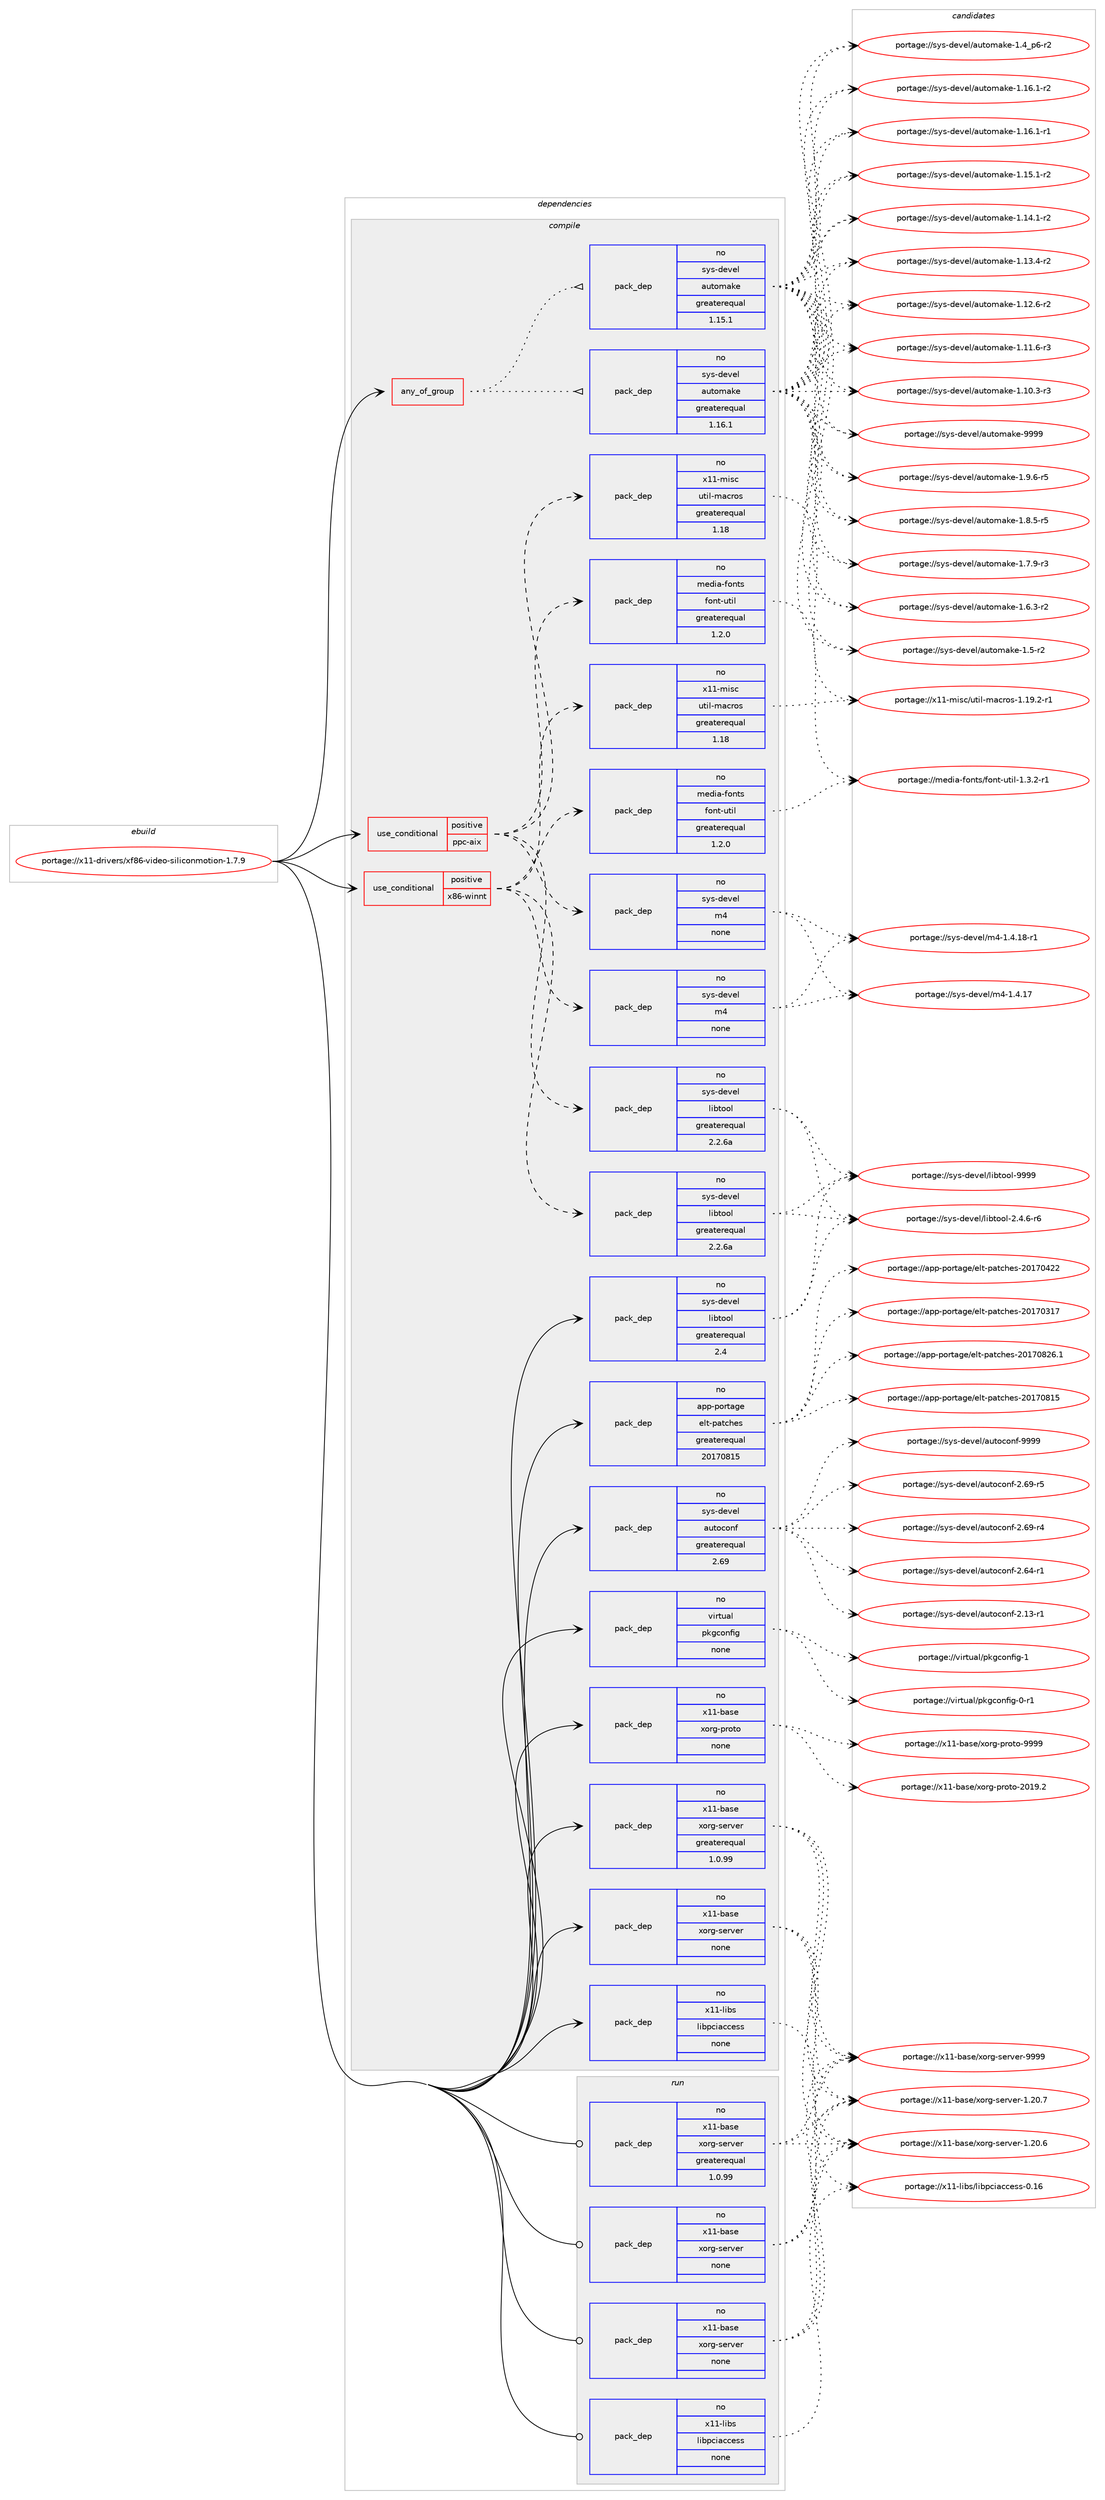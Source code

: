 digraph prolog {

# *************
# Graph options
# *************

newrank=true;
concentrate=true;
compound=true;
graph [rankdir=LR,fontname=Helvetica,fontsize=10,ranksep=1.5];#, ranksep=2.5, nodesep=0.2];
edge  [arrowhead=vee];
node  [fontname=Helvetica,fontsize=10];

# **********
# The ebuild
# **********

subgraph cluster_leftcol {
color=gray;
rank=same;
label=<<i>ebuild</i>>;
id [label="portage://x11-drivers/xf86-video-siliconmotion-1.7.9", color=red, width=4, href="../x11-drivers/xf86-video-siliconmotion-1.7.9.svg"];
}

# ****************
# The dependencies
# ****************

subgraph cluster_midcol {
color=gray;
label=<<i>dependencies</i>>;
subgraph cluster_compile {
fillcolor="#eeeeee";
style=filled;
label=<<i>compile</i>>;
subgraph any347 {
dependency20023 [label=<<TABLE BORDER="0" CELLBORDER="1" CELLSPACING="0" CELLPADDING="4"><TR><TD CELLPADDING="10">any_of_group</TD></TR></TABLE>>, shape=none, color=red];subgraph pack16858 {
dependency20024 [label=<<TABLE BORDER="0" CELLBORDER="1" CELLSPACING="0" CELLPADDING="4" WIDTH="220"><TR><TD ROWSPAN="6" CELLPADDING="30">pack_dep</TD></TR><TR><TD WIDTH="110">no</TD></TR><TR><TD>sys-devel</TD></TR><TR><TD>automake</TD></TR><TR><TD>greaterequal</TD></TR><TR><TD>1.16.1</TD></TR></TABLE>>, shape=none, color=blue];
}
dependency20023:e -> dependency20024:w [weight=20,style="dotted",arrowhead="oinv"];
subgraph pack16859 {
dependency20025 [label=<<TABLE BORDER="0" CELLBORDER="1" CELLSPACING="0" CELLPADDING="4" WIDTH="220"><TR><TD ROWSPAN="6" CELLPADDING="30">pack_dep</TD></TR><TR><TD WIDTH="110">no</TD></TR><TR><TD>sys-devel</TD></TR><TR><TD>automake</TD></TR><TR><TD>greaterequal</TD></TR><TR><TD>1.15.1</TD></TR></TABLE>>, shape=none, color=blue];
}
dependency20023:e -> dependency20025:w [weight=20,style="dotted",arrowhead="oinv"];
}
id:e -> dependency20023:w [weight=20,style="solid",arrowhead="vee"];
subgraph cond2803 {
dependency20026 [label=<<TABLE BORDER="0" CELLBORDER="1" CELLSPACING="0" CELLPADDING="4"><TR><TD ROWSPAN="3" CELLPADDING="10">use_conditional</TD></TR><TR><TD>positive</TD></TR><TR><TD>ppc-aix</TD></TR></TABLE>>, shape=none, color=red];
subgraph pack16860 {
dependency20027 [label=<<TABLE BORDER="0" CELLBORDER="1" CELLSPACING="0" CELLPADDING="4" WIDTH="220"><TR><TD ROWSPAN="6" CELLPADDING="30">pack_dep</TD></TR><TR><TD WIDTH="110">no</TD></TR><TR><TD>sys-devel</TD></TR><TR><TD>libtool</TD></TR><TR><TD>greaterequal</TD></TR><TR><TD>2.2.6a</TD></TR></TABLE>>, shape=none, color=blue];
}
dependency20026:e -> dependency20027:w [weight=20,style="dashed",arrowhead="vee"];
subgraph pack16861 {
dependency20028 [label=<<TABLE BORDER="0" CELLBORDER="1" CELLSPACING="0" CELLPADDING="4" WIDTH="220"><TR><TD ROWSPAN="6" CELLPADDING="30">pack_dep</TD></TR><TR><TD WIDTH="110">no</TD></TR><TR><TD>sys-devel</TD></TR><TR><TD>m4</TD></TR><TR><TD>none</TD></TR><TR><TD></TD></TR></TABLE>>, shape=none, color=blue];
}
dependency20026:e -> dependency20028:w [weight=20,style="dashed",arrowhead="vee"];
subgraph pack16862 {
dependency20029 [label=<<TABLE BORDER="0" CELLBORDER="1" CELLSPACING="0" CELLPADDING="4" WIDTH="220"><TR><TD ROWSPAN="6" CELLPADDING="30">pack_dep</TD></TR><TR><TD WIDTH="110">no</TD></TR><TR><TD>x11-misc</TD></TR><TR><TD>util-macros</TD></TR><TR><TD>greaterequal</TD></TR><TR><TD>1.18</TD></TR></TABLE>>, shape=none, color=blue];
}
dependency20026:e -> dependency20029:w [weight=20,style="dashed",arrowhead="vee"];
subgraph pack16863 {
dependency20030 [label=<<TABLE BORDER="0" CELLBORDER="1" CELLSPACING="0" CELLPADDING="4" WIDTH="220"><TR><TD ROWSPAN="6" CELLPADDING="30">pack_dep</TD></TR><TR><TD WIDTH="110">no</TD></TR><TR><TD>media-fonts</TD></TR><TR><TD>font-util</TD></TR><TR><TD>greaterequal</TD></TR><TR><TD>1.2.0</TD></TR></TABLE>>, shape=none, color=blue];
}
dependency20026:e -> dependency20030:w [weight=20,style="dashed",arrowhead="vee"];
}
id:e -> dependency20026:w [weight=20,style="solid",arrowhead="vee"];
subgraph cond2804 {
dependency20031 [label=<<TABLE BORDER="0" CELLBORDER="1" CELLSPACING="0" CELLPADDING="4"><TR><TD ROWSPAN="3" CELLPADDING="10">use_conditional</TD></TR><TR><TD>positive</TD></TR><TR><TD>x86-winnt</TD></TR></TABLE>>, shape=none, color=red];
subgraph pack16864 {
dependency20032 [label=<<TABLE BORDER="0" CELLBORDER="1" CELLSPACING="0" CELLPADDING="4" WIDTH="220"><TR><TD ROWSPAN="6" CELLPADDING="30">pack_dep</TD></TR><TR><TD WIDTH="110">no</TD></TR><TR><TD>sys-devel</TD></TR><TR><TD>libtool</TD></TR><TR><TD>greaterequal</TD></TR><TR><TD>2.2.6a</TD></TR></TABLE>>, shape=none, color=blue];
}
dependency20031:e -> dependency20032:w [weight=20,style="dashed",arrowhead="vee"];
subgraph pack16865 {
dependency20033 [label=<<TABLE BORDER="0" CELLBORDER="1" CELLSPACING="0" CELLPADDING="4" WIDTH="220"><TR><TD ROWSPAN="6" CELLPADDING="30">pack_dep</TD></TR><TR><TD WIDTH="110">no</TD></TR><TR><TD>sys-devel</TD></TR><TR><TD>m4</TD></TR><TR><TD>none</TD></TR><TR><TD></TD></TR></TABLE>>, shape=none, color=blue];
}
dependency20031:e -> dependency20033:w [weight=20,style="dashed",arrowhead="vee"];
subgraph pack16866 {
dependency20034 [label=<<TABLE BORDER="0" CELLBORDER="1" CELLSPACING="0" CELLPADDING="4" WIDTH="220"><TR><TD ROWSPAN="6" CELLPADDING="30">pack_dep</TD></TR><TR><TD WIDTH="110">no</TD></TR><TR><TD>x11-misc</TD></TR><TR><TD>util-macros</TD></TR><TR><TD>greaterequal</TD></TR><TR><TD>1.18</TD></TR></TABLE>>, shape=none, color=blue];
}
dependency20031:e -> dependency20034:w [weight=20,style="dashed",arrowhead="vee"];
subgraph pack16867 {
dependency20035 [label=<<TABLE BORDER="0" CELLBORDER="1" CELLSPACING="0" CELLPADDING="4" WIDTH="220"><TR><TD ROWSPAN="6" CELLPADDING="30">pack_dep</TD></TR><TR><TD WIDTH="110">no</TD></TR><TR><TD>media-fonts</TD></TR><TR><TD>font-util</TD></TR><TR><TD>greaterequal</TD></TR><TR><TD>1.2.0</TD></TR></TABLE>>, shape=none, color=blue];
}
dependency20031:e -> dependency20035:w [weight=20,style="dashed",arrowhead="vee"];
}
id:e -> dependency20031:w [weight=20,style="solid",arrowhead="vee"];
subgraph pack16868 {
dependency20036 [label=<<TABLE BORDER="0" CELLBORDER="1" CELLSPACING="0" CELLPADDING="4" WIDTH="220"><TR><TD ROWSPAN="6" CELLPADDING="30">pack_dep</TD></TR><TR><TD WIDTH="110">no</TD></TR><TR><TD>app-portage</TD></TR><TR><TD>elt-patches</TD></TR><TR><TD>greaterequal</TD></TR><TR><TD>20170815</TD></TR></TABLE>>, shape=none, color=blue];
}
id:e -> dependency20036:w [weight=20,style="solid",arrowhead="vee"];
subgraph pack16869 {
dependency20037 [label=<<TABLE BORDER="0" CELLBORDER="1" CELLSPACING="0" CELLPADDING="4" WIDTH="220"><TR><TD ROWSPAN="6" CELLPADDING="30">pack_dep</TD></TR><TR><TD WIDTH="110">no</TD></TR><TR><TD>sys-devel</TD></TR><TR><TD>autoconf</TD></TR><TR><TD>greaterequal</TD></TR><TR><TD>2.69</TD></TR></TABLE>>, shape=none, color=blue];
}
id:e -> dependency20037:w [weight=20,style="solid",arrowhead="vee"];
subgraph pack16870 {
dependency20038 [label=<<TABLE BORDER="0" CELLBORDER="1" CELLSPACING="0" CELLPADDING="4" WIDTH="220"><TR><TD ROWSPAN="6" CELLPADDING="30">pack_dep</TD></TR><TR><TD WIDTH="110">no</TD></TR><TR><TD>sys-devel</TD></TR><TR><TD>libtool</TD></TR><TR><TD>greaterequal</TD></TR><TR><TD>2.4</TD></TR></TABLE>>, shape=none, color=blue];
}
id:e -> dependency20038:w [weight=20,style="solid",arrowhead="vee"];
subgraph pack16871 {
dependency20039 [label=<<TABLE BORDER="0" CELLBORDER="1" CELLSPACING="0" CELLPADDING="4" WIDTH="220"><TR><TD ROWSPAN="6" CELLPADDING="30">pack_dep</TD></TR><TR><TD WIDTH="110">no</TD></TR><TR><TD>virtual</TD></TR><TR><TD>pkgconfig</TD></TR><TR><TD>none</TD></TR><TR><TD></TD></TR></TABLE>>, shape=none, color=blue];
}
id:e -> dependency20039:w [weight=20,style="solid",arrowhead="vee"];
subgraph pack16872 {
dependency20040 [label=<<TABLE BORDER="0" CELLBORDER="1" CELLSPACING="0" CELLPADDING="4" WIDTH="220"><TR><TD ROWSPAN="6" CELLPADDING="30">pack_dep</TD></TR><TR><TD WIDTH="110">no</TD></TR><TR><TD>x11-base</TD></TR><TR><TD>xorg-proto</TD></TR><TR><TD>none</TD></TR><TR><TD></TD></TR></TABLE>>, shape=none, color=blue];
}
id:e -> dependency20040:w [weight=20,style="solid",arrowhead="vee"];
subgraph pack16873 {
dependency20041 [label=<<TABLE BORDER="0" CELLBORDER="1" CELLSPACING="0" CELLPADDING="4" WIDTH="220"><TR><TD ROWSPAN="6" CELLPADDING="30">pack_dep</TD></TR><TR><TD WIDTH="110">no</TD></TR><TR><TD>x11-base</TD></TR><TR><TD>xorg-server</TD></TR><TR><TD>greaterequal</TD></TR><TR><TD>1.0.99</TD></TR></TABLE>>, shape=none, color=blue];
}
id:e -> dependency20041:w [weight=20,style="solid",arrowhead="vee"];
subgraph pack16874 {
dependency20042 [label=<<TABLE BORDER="0" CELLBORDER="1" CELLSPACING="0" CELLPADDING="4" WIDTH="220"><TR><TD ROWSPAN="6" CELLPADDING="30">pack_dep</TD></TR><TR><TD WIDTH="110">no</TD></TR><TR><TD>x11-base</TD></TR><TR><TD>xorg-server</TD></TR><TR><TD>none</TD></TR><TR><TD></TD></TR></TABLE>>, shape=none, color=blue];
}
id:e -> dependency20042:w [weight=20,style="solid",arrowhead="vee"];
subgraph pack16875 {
dependency20043 [label=<<TABLE BORDER="0" CELLBORDER="1" CELLSPACING="0" CELLPADDING="4" WIDTH="220"><TR><TD ROWSPAN="6" CELLPADDING="30">pack_dep</TD></TR><TR><TD WIDTH="110">no</TD></TR><TR><TD>x11-libs</TD></TR><TR><TD>libpciaccess</TD></TR><TR><TD>none</TD></TR><TR><TD></TD></TR></TABLE>>, shape=none, color=blue];
}
id:e -> dependency20043:w [weight=20,style="solid",arrowhead="vee"];
}
subgraph cluster_compileandrun {
fillcolor="#eeeeee";
style=filled;
label=<<i>compile and run</i>>;
}
subgraph cluster_run {
fillcolor="#eeeeee";
style=filled;
label=<<i>run</i>>;
subgraph pack16876 {
dependency20044 [label=<<TABLE BORDER="0" CELLBORDER="1" CELLSPACING="0" CELLPADDING="4" WIDTH="220"><TR><TD ROWSPAN="6" CELLPADDING="30">pack_dep</TD></TR><TR><TD WIDTH="110">no</TD></TR><TR><TD>x11-base</TD></TR><TR><TD>xorg-server</TD></TR><TR><TD>greaterequal</TD></TR><TR><TD>1.0.99</TD></TR></TABLE>>, shape=none, color=blue];
}
id:e -> dependency20044:w [weight=20,style="solid",arrowhead="odot"];
subgraph pack16877 {
dependency20045 [label=<<TABLE BORDER="0" CELLBORDER="1" CELLSPACING="0" CELLPADDING="4" WIDTH="220"><TR><TD ROWSPAN="6" CELLPADDING="30">pack_dep</TD></TR><TR><TD WIDTH="110">no</TD></TR><TR><TD>x11-base</TD></TR><TR><TD>xorg-server</TD></TR><TR><TD>none</TD></TR><TR><TD></TD></TR></TABLE>>, shape=none, color=blue];
}
id:e -> dependency20045:w [weight=20,style="solid",arrowhead="odot"];
subgraph pack16878 {
dependency20046 [label=<<TABLE BORDER="0" CELLBORDER="1" CELLSPACING="0" CELLPADDING="4" WIDTH="220"><TR><TD ROWSPAN="6" CELLPADDING="30">pack_dep</TD></TR><TR><TD WIDTH="110">no</TD></TR><TR><TD>x11-base</TD></TR><TR><TD>xorg-server</TD></TR><TR><TD>none</TD></TR><TR><TD></TD></TR></TABLE>>, shape=none, color=blue];
}
id:e -> dependency20046:w [weight=20,style="solid",arrowhead="odot"];
subgraph pack16879 {
dependency20047 [label=<<TABLE BORDER="0" CELLBORDER="1" CELLSPACING="0" CELLPADDING="4" WIDTH="220"><TR><TD ROWSPAN="6" CELLPADDING="30">pack_dep</TD></TR><TR><TD WIDTH="110">no</TD></TR><TR><TD>x11-libs</TD></TR><TR><TD>libpciaccess</TD></TR><TR><TD>none</TD></TR><TR><TD></TD></TR></TABLE>>, shape=none, color=blue];
}
id:e -> dependency20047:w [weight=20,style="solid",arrowhead="odot"];
}
}

# **************
# The candidates
# **************

subgraph cluster_choices {
rank=same;
color=gray;
label=<<i>candidates</i>>;

subgraph choice16858 {
color=black;
nodesep=1;
choice115121115451001011181011084797117116111109971071014557575757 [label="portage://sys-devel/automake-9999", color=red, width=4,href="../sys-devel/automake-9999.svg"];
choice115121115451001011181011084797117116111109971071014549465746544511453 [label="portage://sys-devel/automake-1.9.6-r5", color=red, width=4,href="../sys-devel/automake-1.9.6-r5.svg"];
choice115121115451001011181011084797117116111109971071014549465646534511453 [label="portage://sys-devel/automake-1.8.5-r5", color=red, width=4,href="../sys-devel/automake-1.8.5-r5.svg"];
choice115121115451001011181011084797117116111109971071014549465546574511451 [label="portage://sys-devel/automake-1.7.9-r3", color=red, width=4,href="../sys-devel/automake-1.7.9-r3.svg"];
choice115121115451001011181011084797117116111109971071014549465446514511450 [label="portage://sys-devel/automake-1.6.3-r2", color=red, width=4,href="../sys-devel/automake-1.6.3-r2.svg"];
choice11512111545100101118101108479711711611110997107101454946534511450 [label="portage://sys-devel/automake-1.5-r2", color=red, width=4,href="../sys-devel/automake-1.5-r2.svg"];
choice115121115451001011181011084797117116111109971071014549465295112544511450 [label="portage://sys-devel/automake-1.4_p6-r2", color=red, width=4,href="../sys-devel/automake-1.4_p6-r2.svg"];
choice11512111545100101118101108479711711611110997107101454946495446494511450 [label="portage://sys-devel/automake-1.16.1-r2", color=red, width=4,href="../sys-devel/automake-1.16.1-r2.svg"];
choice11512111545100101118101108479711711611110997107101454946495446494511449 [label="portage://sys-devel/automake-1.16.1-r1", color=red, width=4,href="../sys-devel/automake-1.16.1-r1.svg"];
choice11512111545100101118101108479711711611110997107101454946495346494511450 [label="portage://sys-devel/automake-1.15.1-r2", color=red, width=4,href="../sys-devel/automake-1.15.1-r2.svg"];
choice11512111545100101118101108479711711611110997107101454946495246494511450 [label="portage://sys-devel/automake-1.14.1-r2", color=red, width=4,href="../sys-devel/automake-1.14.1-r2.svg"];
choice11512111545100101118101108479711711611110997107101454946495146524511450 [label="portage://sys-devel/automake-1.13.4-r2", color=red, width=4,href="../sys-devel/automake-1.13.4-r2.svg"];
choice11512111545100101118101108479711711611110997107101454946495046544511450 [label="portage://sys-devel/automake-1.12.6-r2", color=red, width=4,href="../sys-devel/automake-1.12.6-r2.svg"];
choice11512111545100101118101108479711711611110997107101454946494946544511451 [label="portage://sys-devel/automake-1.11.6-r3", color=red, width=4,href="../sys-devel/automake-1.11.6-r3.svg"];
choice11512111545100101118101108479711711611110997107101454946494846514511451 [label="portage://sys-devel/automake-1.10.3-r3", color=red, width=4,href="../sys-devel/automake-1.10.3-r3.svg"];
dependency20024:e -> choice115121115451001011181011084797117116111109971071014557575757:w [style=dotted,weight="100"];
dependency20024:e -> choice115121115451001011181011084797117116111109971071014549465746544511453:w [style=dotted,weight="100"];
dependency20024:e -> choice115121115451001011181011084797117116111109971071014549465646534511453:w [style=dotted,weight="100"];
dependency20024:e -> choice115121115451001011181011084797117116111109971071014549465546574511451:w [style=dotted,weight="100"];
dependency20024:e -> choice115121115451001011181011084797117116111109971071014549465446514511450:w [style=dotted,weight="100"];
dependency20024:e -> choice11512111545100101118101108479711711611110997107101454946534511450:w [style=dotted,weight="100"];
dependency20024:e -> choice115121115451001011181011084797117116111109971071014549465295112544511450:w [style=dotted,weight="100"];
dependency20024:e -> choice11512111545100101118101108479711711611110997107101454946495446494511450:w [style=dotted,weight="100"];
dependency20024:e -> choice11512111545100101118101108479711711611110997107101454946495446494511449:w [style=dotted,weight="100"];
dependency20024:e -> choice11512111545100101118101108479711711611110997107101454946495346494511450:w [style=dotted,weight="100"];
dependency20024:e -> choice11512111545100101118101108479711711611110997107101454946495246494511450:w [style=dotted,weight="100"];
dependency20024:e -> choice11512111545100101118101108479711711611110997107101454946495146524511450:w [style=dotted,weight="100"];
dependency20024:e -> choice11512111545100101118101108479711711611110997107101454946495046544511450:w [style=dotted,weight="100"];
dependency20024:e -> choice11512111545100101118101108479711711611110997107101454946494946544511451:w [style=dotted,weight="100"];
dependency20024:e -> choice11512111545100101118101108479711711611110997107101454946494846514511451:w [style=dotted,weight="100"];
}
subgraph choice16859 {
color=black;
nodesep=1;
choice115121115451001011181011084797117116111109971071014557575757 [label="portage://sys-devel/automake-9999", color=red, width=4,href="../sys-devel/automake-9999.svg"];
choice115121115451001011181011084797117116111109971071014549465746544511453 [label="portage://sys-devel/automake-1.9.6-r5", color=red, width=4,href="../sys-devel/automake-1.9.6-r5.svg"];
choice115121115451001011181011084797117116111109971071014549465646534511453 [label="portage://sys-devel/automake-1.8.5-r5", color=red, width=4,href="../sys-devel/automake-1.8.5-r5.svg"];
choice115121115451001011181011084797117116111109971071014549465546574511451 [label="portage://sys-devel/automake-1.7.9-r3", color=red, width=4,href="../sys-devel/automake-1.7.9-r3.svg"];
choice115121115451001011181011084797117116111109971071014549465446514511450 [label="portage://sys-devel/automake-1.6.3-r2", color=red, width=4,href="../sys-devel/automake-1.6.3-r2.svg"];
choice11512111545100101118101108479711711611110997107101454946534511450 [label="portage://sys-devel/automake-1.5-r2", color=red, width=4,href="../sys-devel/automake-1.5-r2.svg"];
choice115121115451001011181011084797117116111109971071014549465295112544511450 [label="portage://sys-devel/automake-1.4_p6-r2", color=red, width=4,href="../sys-devel/automake-1.4_p6-r2.svg"];
choice11512111545100101118101108479711711611110997107101454946495446494511450 [label="portage://sys-devel/automake-1.16.1-r2", color=red, width=4,href="../sys-devel/automake-1.16.1-r2.svg"];
choice11512111545100101118101108479711711611110997107101454946495446494511449 [label="portage://sys-devel/automake-1.16.1-r1", color=red, width=4,href="../sys-devel/automake-1.16.1-r1.svg"];
choice11512111545100101118101108479711711611110997107101454946495346494511450 [label="portage://sys-devel/automake-1.15.1-r2", color=red, width=4,href="../sys-devel/automake-1.15.1-r2.svg"];
choice11512111545100101118101108479711711611110997107101454946495246494511450 [label="portage://sys-devel/automake-1.14.1-r2", color=red, width=4,href="../sys-devel/automake-1.14.1-r2.svg"];
choice11512111545100101118101108479711711611110997107101454946495146524511450 [label="portage://sys-devel/automake-1.13.4-r2", color=red, width=4,href="../sys-devel/automake-1.13.4-r2.svg"];
choice11512111545100101118101108479711711611110997107101454946495046544511450 [label="portage://sys-devel/automake-1.12.6-r2", color=red, width=4,href="../sys-devel/automake-1.12.6-r2.svg"];
choice11512111545100101118101108479711711611110997107101454946494946544511451 [label="portage://sys-devel/automake-1.11.6-r3", color=red, width=4,href="../sys-devel/automake-1.11.6-r3.svg"];
choice11512111545100101118101108479711711611110997107101454946494846514511451 [label="portage://sys-devel/automake-1.10.3-r3", color=red, width=4,href="../sys-devel/automake-1.10.3-r3.svg"];
dependency20025:e -> choice115121115451001011181011084797117116111109971071014557575757:w [style=dotted,weight="100"];
dependency20025:e -> choice115121115451001011181011084797117116111109971071014549465746544511453:w [style=dotted,weight="100"];
dependency20025:e -> choice115121115451001011181011084797117116111109971071014549465646534511453:w [style=dotted,weight="100"];
dependency20025:e -> choice115121115451001011181011084797117116111109971071014549465546574511451:w [style=dotted,weight="100"];
dependency20025:e -> choice115121115451001011181011084797117116111109971071014549465446514511450:w [style=dotted,weight="100"];
dependency20025:e -> choice11512111545100101118101108479711711611110997107101454946534511450:w [style=dotted,weight="100"];
dependency20025:e -> choice115121115451001011181011084797117116111109971071014549465295112544511450:w [style=dotted,weight="100"];
dependency20025:e -> choice11512111545100101118101108479711711611110997107101454946495446494511450:w [style=dotted,weight="100"];
dependency20025:e -> choice11512111545100101118101108479711711611110997107101454946495446494511449:w [style=dotted,weight="100"];
dependency20025:e -> choice11512111545100101118101108479711711611110997107101454946495346494511450:w [style=dotted,weight="100"];
dependency20025:e -> choice11512111545100101118101108479711711611110997107101454946495246494511450:w [style=dotted,weight="100"];
dependency20025:e -> choice11512111545100101118101108479711711611110997107101454946495146524511450:w [style=dotted,weight="100"];
dependency20025:e -> choice11512111545100101118101108479711711611110997107101454946495046544511450:w [style=dotted,weight="100"];
dependency20025:e -> choice11512111545100101118101108479711711611110997107101454946494946544511451:w [style=dotted,weight="100"];
dependency20025:e -> choice11512111545100101118101108479711711611110997107101454946494846514511451:w [style=dotted,weight="100"];
}
subgraph choice16860 {
color=black;
nodesep=1;
choice1151211154510010111810110847108105981161111111084557575757 [label="portage://sys-devel/libtool-9999", color=red, width=4,href="../sys-devel/libtool-9999.svg"];
choice1151211154510010111810110847108105981161111111084550465246544511454 [label="portage://sys-devel/libtool-2.4.6-r6", color=red, width=4,href="../sys-devel/libtool-2.4.6-r6.svg"];
dependency20027:e -> choice1151211154510010111810110847108105981161111111084557575757:w [style=dotted,weight="100"];
dependency20027:e -> choice1151211154510010111810110847108105981161111111084550465246544511454:w [style=dotted,weight="100"];
}
subgraph choice16861 {
color=black;
nodesep=1;
choice115121115451001011181011084710952454946524649564511449 [label="portage://sys-devel/m4-1.4.18-r1", color=red, width=4,href="../sys-devel/m4-1.4.18-r1.svg"];
choice11512111545100101118101108471095245494652464955 [label="portage://sys-devel/m4-1.4.17", color=red, width=4,href="../sys-devel/m4-1.4.17.svg"];
dependency20028:e -> choice115121115451001011181011084710952454946524649564511449:w [style=dotted,weight="100"];
dependency20028:e -> choice11512111545100101118101108471095245494652464955:w [style=dotted,weight="100"];
}
subgraph choice16862 {
color=black;
nodesep=1;
choice1204949451091051159947117116105108451099799114111115454946495746504511449 [label="portage://x11-misc/util-macros-1.19.2-r1", color=red, width=4,href="../x11-misc/util-macros-1.19.2-r1.svg"];
dependency20029:e -> choice1204949451091051159947117116105108451099799114111115454946495746504511449:w [style=dotted,weight="100"];
}
subgraph choice16863 {
color=black;
nodesep=1;
choice109101100105974510211111011611547102111110116451171161051084549465146504511449 [label="portage://media-fonts/font-util-1.3.2-r1", color=red, width=4,href="../media-fonts/font-util-1.3.2-r1.svg"];
dependency20030:e -> choice109101100105974510211111011611547102111110116451171161051084549465146504511449:w [style=dotted,weight="100"];
}
subgraph choice16864 {
color=black;
nodesep=1;
choice1151211154510010111810110847108105981161111111084557575757 [label="portage://sys-devel/libtool-9999", color=red, width=4,href="../sys-devel/libtool-9999.svg"];
choice1151211154510010111810110847108105981161111111084550465246544511454 [label="portage://sys-devel/libtool-2.4.6-r6", color=red, width=4,href="../sys-devel/libtool-2.4.6-r6.svg"];
dependency20032:e -> choice1151211154510010111810110847108105981161111111084557575757:w [style=dotted,weight="100"];
dependency20032:e -> choice1151211154510010111810110847108105981161111111084550465246544511454:w [style=dotted,weight="100"];
}
subgraph choice16865 {
color=black;
nodesep=1;
choice115121115451001011181011084710952454946524649564511449 [label="portage://sys-devel/m4-1.4.18-r1", color=red, width=4,href="../sys-devel/m4-1.4.18-r1.svg"];
choice11512111545100101118101108471095245494652464955 [label="portage://sys-devel/m4-1.4.17", color=red, width=4,href="../sys-devel/m4-1.4.17.svg"];
dependency20033:e -> choice115121115451001011181011084710952454946524649564511449:w [style=dotted,weight="100"];
dependency20033:e -> choice11512111545100101118101108471095245494652464955:w [style=dotted,weight="100"];
}
subgraph choice16866 {
color=black;
nodesep=1;
choice1204949451091051159947117116105108451099799114111115454946495746504511449 [label="portage://x11-misc/util-macros-1.19.2-r1", color=red, width=4,href="../x11-misc/util-macros-1.19.2-r1.svg"];
dependency20034:e -> choice1204949451091051159947117116105108451099799114111115454946495746504511449:w [style=dotted,weight="100"];
}
subgraph choice16867 {
color=black;
nodesep=1;
choice109101100105974510211111011611547102111110116451171161051084549465146504511449 [label="portage://media-fonts/font-util-1.3.2-r1", color=red, width=4,href="../media-fonts/font-util-1.3.2-r1.svg"];
dependency20035:e -> choice109101100105974510211111011611547102111110116451171161051084549465146504511449:w [style=dotted,weight="100"];
}
subgraph choice16868 {
color=black;
nodesep=1;
choice971121124511211111411697103101471011081164511297116991041011154550484955485650544649 [label="portage://app-portage/elt-patches-20170826.1", color=red, width=4,href="../app-portage/elt-patches-20170826.1.svg"];
choice97112112451121111141169710310147101108116451129711699104101115455048495548564953 [label="portage://app-portage/elt-patches-20170815", color=red, width=4,href="../app-portage/elt-patches-20170815.svg"];
choice97112112451121111141169710310147101108116451129711699104101115455048495548525050 [label="portage://app-portage/elt-patches-20170422", color=red, width=4,href="../app-portage/elt-patches-20170422.svg"];
choice97112112451121111141169710310147101108116451129711699104101115455048495548514955 [label="portage://app-portage/elt-patches-20170317", color=red, width=4,href="../app-portage/elt-patches-20170317.svg"];
dependency20036:e -> choice971121124511211111411697103101471011081164511297116991041011154550484955485650544649:w [style=dotted,weight="100"];
dependency20036:e -> choice97112112451121111141169710310147101108116451129711699104101115455048495548564953:w [style=dotted,weight="100"];
dependency20036:e -> choice97112112451121111141169710310147101108116451129711699104101115455048495548525050:w [style=dotted,weight="100"];
dependency20036:e -> choice97112112451121111141169710310147101108116451129711699104101115455048495548514955:w [style=dotted,weight="100"];
}
subgraph choice16869 {
color=black;
nodesep=1;
choice115121115451001011181011084797117116111991111101024557575757 [label="portage://sys-devel/autoconf-9999", color=red, width=4,href="../sys-devel/autoconf-9999.svg"];
choice1151211154510010111810110847971171161119911111010245504654574511453 [label="portage://sys-devel/autoconf-2.69-r5", color=red, width=4,href="../sys-devel/autoconf-2.69-r5.svg"];
choice1151211154510010111810110847971171161119911111010245504654574511452 [label="portage://sys-devel/autoconf-2.69-r4", color=red, width=4,href="../sys-devel/autoconf-2.69-r4.svg"];
choice1151211154510010111810110847971171161119911111010245504654524511449 [label="portage://sys-devel/autoconf-2.64-r1", color=red, width=4,href="../sys-devel/autoconf-2.64-r1.svg"];
choice1151211154510010111810110847971171161119911111010245504649514511449 [label="portage://sys-devel/autoconf-2.13-r1", color=red, width=4,href="../sys-devel/autoconf-2.13-r1.svg"];
dependency20037:e -> choice115121115451001011181011084797117116111991111101024557575757:w [style=dotted,weight="100"];
dependency20037:e -> choice1151211154510010111810110847971171161119911111010245504654574511453:w [style=dotted,weight="100"];
dependency20037:e -> choice1151211154510010111810110847971171161119911111010245504654574511452:w [style=dotted,weight="100"];
dependency20037:e -> choice1151211154510010111810110847971171161119911111010245504654524511449:w [style=dotted,weight="100"];
dependency20037:e -> choice1151211154510010111810110847971171161119911111010245504649514511449:w [style=dotted,weight="100"];
}
subgraph choice16870 {
color=black;
nodesep=1;
choice1151211154510010111810110847108105981161111111084557575757 [label="portage://sys-devel/libtool-9999", color=red, width=4,href="../sys-devel/libtool-9999.svg"];
choice1151211154510010111810110847108105981161111111084550465246544511454 [label="portage://sys-devel/libtool-2.4.6-r6", color=red, width=4,href="../sys-devel/libtool-2.4.6-r6.svg"];
dependency20038:e -> choice1151211154510010111810110847108105981161111111084557575757:w [style=dotted,weight="100"];
dependency20038:e -> choice1151211154510010111810110847108105981161111111084550465246544511454:w [style=dotted,weight="100"];
}
subgraph choice16871 {
color=black;
nodesep=1;
choice1181051141161179710847112107103991111101021051034549 [label="portage://virtual/pkgconfig-1", color=red, width=4,href="../virtual/pkgconfig-1.svg"];
choice11810511411611797108471121071039911111010210510345484511449 [label="portage://virtual/pkgconfig-0-r1", color=red, width=4,href="../virtual/pkgconfig-0-r1.svg"];
dependency20039:e -> choice1181051141161179710847112107103991111101021051034549:w [style=dotted,weight="100"];
dependency20039:e -> choice11810511411611797108471121071039911111010210510345484511449:w [style=dotted,weight="100"];
}
subgraph choice16872 {
color=black;
nodesep=1;
choice120494945989711510147120111114103451121141111161114557575757 [label="portage://x11-base/xorg-proto-9999", color=red, width=4,href="../x11-base/xorg-proto-9999.svg"];
choice1204949459897115101471201111141034511211411111611145504849574650 [label="portage://x11-base/xorg-proto-2019.2", color=red, width=4,href="../x11-base/xorg-proto-2019.2.svg"];
dependency20040:e -> choice120494945989711510147120111114103451121141111161114557575757:w [style=dotted,weight="100"];
dependency20040:e -> choice1204949459897115101471201111141034511211411111611145504849574650:w [style=dotted,weight="100"];
}
subgraph choice16873 {
color=black;
nodesep=1;
choice120494945989711510147120111114103451151011141181011144557575757 [label="portage://x11-base/xorg-server-9999", color=red, width=4,href="../x11-base/xorg-server-9999.svg"];
choice1204949459897115101471201111141034511510111411810111445494650484655 [label="portage://x11-base/xorg-server-1.20.7", color=red, width=4,href="../x11-base/xorg-server-1.20.7.svg"];
choice1204949459897115101471201111141034511510111411810111445494650484654 [label="portage://x11-base/xorg-server-1.20.6", color=red, width=4,href="../x11-base/xorg-server-1.20.6.svg"];
dependency20041:e -> choice120494945989711510147120111114103451151011141181011144557575757:w [style=dotted,weight="100"];
dependency20041:e -> choice1204949459897115101471201111141034511510111411810111445494650484655:w [style=dotted,weight="100"];
dependency20041:e -> choice1204949459897115101471201111141034511510111411810111445494650484654:w [style=dotted,weight="100"];
}
subgraph choice16874 {
color=black;
nodesep=1;
choice120494945989711510147120111114103451151011141181011144557575757 [label="portage://x11-base/xorg-server-9999", color=red, width=4,href="../x11-base/xorg-server-9999.svg"];
choice1204949459897115101471201111141034511510111411810111445494650484655 [label="portage://x11-base/xorg-server-1.20.7", color=red, width=4,href="../x11-base/xorg-server-1.20.7.svg"];
choice1204949459897115101471201111141034511510111411810111445494650484654 [label="portage://x11-base/xorg-server-1.20.6", color=red, width=4,href="../x11-base/xorg-server-1.20.6.svg"];
dependency20042:e -> choice120494945989711510147120111114103451151011141181011144557575757:w [style=dotted,weight="100"];
dependency20042:e -> choice1204949459897115101471201111141034511510111411810111445494650484655:w [style=dotted,weight="100"];
dependency20042:e -> choice1204949459897115101471201111141034511510111411810111445494650484654:w [style=dotted,weight="100"];
}
subgraph choice16875 {
color=black;
nodesep=1;
choice120494945108105981154710810598112991059799991011151154548464954 [label="portage://x11-libs/libpciaccess-0.16", color=red, width=4,href="../x11-libs/libpciaccess-0.16.svg"];
dependency20043:e -> choice120494945108105981154710810598112991059799991011151154548464954:w [style=dotted,weight="100"];
}
subgraph choice16876 {
color=black;
nodesep=1;
choice120494945989711510147120111114103451151011141181011144557575757 [label="portage://x11-base/xorg-server-9999", color=red, width=4,href="../x11-base/xorg-server-9999.svg"];
choice1204949459897115101471201111141034511510111411810111445494650484655 [label="portage://x11-base/xorg-server-1.20.7", color=red, width=4,href="../x11-base/xorg-server-1.20.7.svg"];
choice1204949459897115101471201111141034511510111411810111445494650484654 [label="portage://x11-base/xorg-server-1.20.6", color=red, width=4,href="../x11-base/xorg-server-1.20.6.svg"];
dependency20044:e -> choice120494945989711510147120111114103451151011141181011144557575757:w [style=dotted,weight="100"];
dependency20044:e -> choice1204949459897115101471201111141034511510111411810111445494650484655:w [style=dotted,weight="100"];
dependency20044:e -> choice1204949459897115101471201111141034511510111411810111445494650484654:w [style=dotted,weight="100"];
}
subgraph choice16877 {
color=black;
nodesep=1;
choice120494945989711510147120111114103451151011141181011144557575757 [label="portage://x11-base/xorg-server-9999", color=red, width=4,href="../x11-base/xorg-server-9999.svg"];
choice1204949459897115101471201111141034511510111411810111445494650484655 [label="portage://x11-base/xorg-server-1.20.7", color=red, width=4,href="../x11-base/xorg-server-1.20.7.svg"];
choice1204949459897115101471201111141034511510111411810111445494650484654 [label="portage://x11-base/xorg-server-1.20.6", color=red, width=4,href="../x11-base/xorg-server-1.20.6.svg"];
dependency20045:e -> choice120494945989711510147120111114103451151011141181011144557575757:w [style=dotted,weight="100"];
dependency20045:e -> choice1204949459897115101471201111141034511510111411810111445494650484655:w [style=dotted,weight="100"];
dependency20045:e -> choice1204949459897115101471201111141034511510111411810111445494650484654:w [style=dotted,weight="100"];
}
subgraph choice16878 {
color=black;
nodesep=1;
choice120494945989711510147120111114103451151011141181011144557575757 [label="portage://x11-base/xorg-server-9999", color=red, width=4,href="../x11-base/xorg-server-9999.svg"];
choice1204949459897115101471201111141034511510111411810111445494650484655 [label="portage://x11-base/xorg-server-1.20.7", color=red, width=4,href="../x11-base/xorg-server-1.20.7.svg"];
choice1204949459897115101471201111141034511510111411810111445494650484654 [label="portage://x11-base/xorg-server-1.20.6", color=red, width=4,href="../x11-base/xorg-server-1.20.6.svg"];
dependency20046:e -> choice120494945989711510147120111114103451151011141181011144557575757:w [style=dotted,weight="100"];
dependency20046:e -> choice1204949459897115101471201111141034511510111411810111445494650484655:w [style=dotted,weight="100"];
dependency20046:e -> choice1204949459897115101471201111141034511510111411810111445494650484654:w [style=dotted,weight="100"];
}
subgraph choice16879 {
color=black;
nodesep=1;
choice120494945108105981154710810598112991059799991011151154548464954 [label="portage://x11-libs/libpciaccess-0.16", color=red, width=4,href="../x11-libs/libpciaccess-0.16.svg"];
dependency20047:e -> choice120494945108105981154710810598112991059799991011151154548464954:w [style=dotted,weight="100"];
}
}

}
